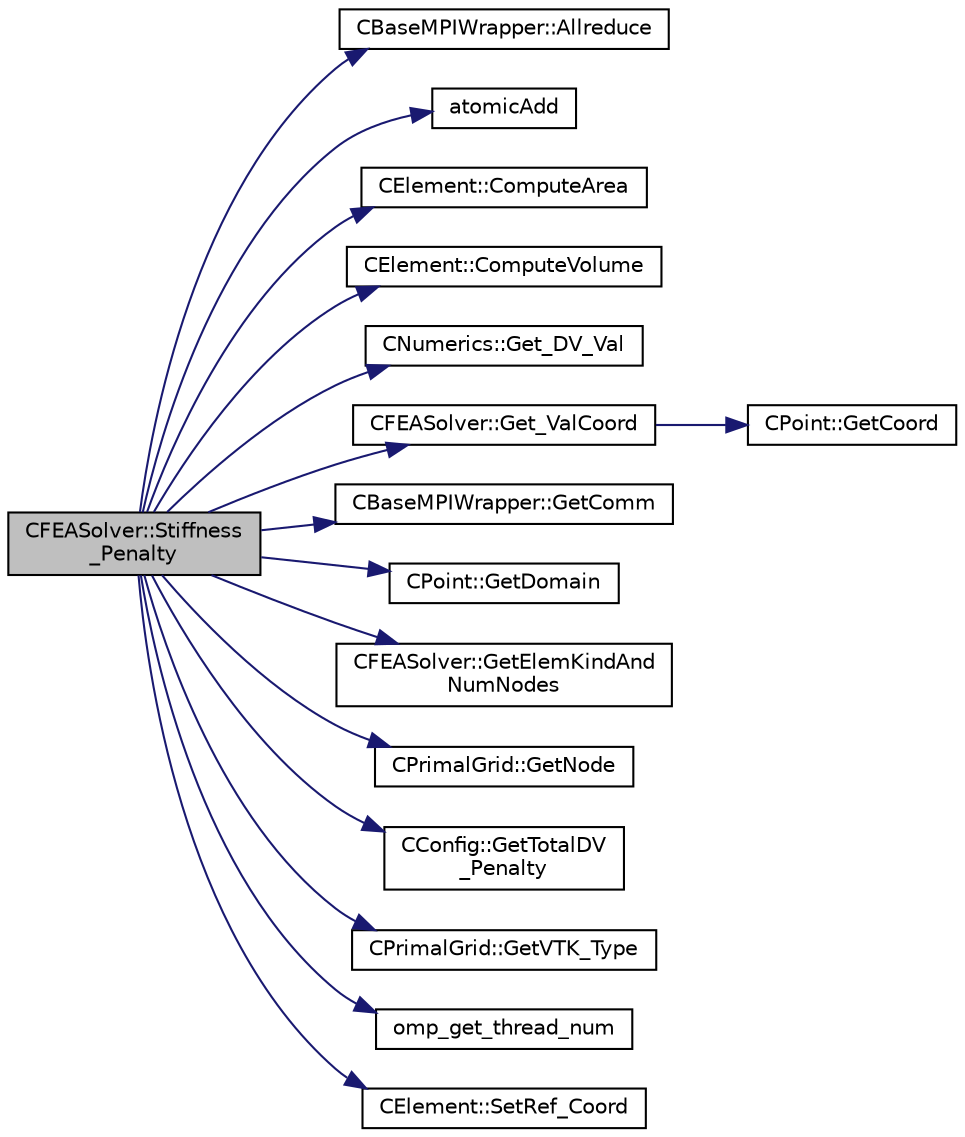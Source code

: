 digraph "CFEASolver::Stiffness_Penalty"
{
 // LATEX_PDF_SIZE
  edge [fontname="Helvetica",fontsize="10",labelfontname="Helvetica",labelfontsize="10"];
  node [fontname="Helvetica",fontsize="10",shape=record];
  rankdir="LR";
  Node1 [label="CFEASolver::Stiffness\l_Penalty",height=0.2,width=0.4,color="black", fillcolor="grey75", style="filled", fontcolor="black",tooltip="Compute the penalty due to the stiffness increase."];
  Node1 -> Node2 [color="midnightblue",fontsize="10",style="solid",fontname="Helvetica"];
  Node2 [label="CBaseMPIWrapper::Allreduce",height=0.2,width=0.4,color="black", fillcolor="white", style="filled",URL="$classCBaseMPIWrapper.html#a381d4b3738c09d92ee1ae9f89715b541",tooltip=" "];
  Node1 -> Node3 [color="midnightblue",fontsize="10",style="solid",fontname="Helvetica"];
  Node3 [label="atomicAdd",height=0.2,width=0.4,color="black", fillcolor="white", style="filled",URL="$omp__structure_8hpp.html#a9465b8cb1d384f41bbb5f3c04ec815de",tooltip="Atomically update a (shared) lhs value with a (local) rhs value."];
  Node1 -> Node4 [color="midnightblue",fontsize="10",style="solid",fontname="Helvetica"];
  Node4 [label="CElement::ComputeArea",height=0.2,width=0.4,color="black", fillcolor="white", style="filled",URL="$classCElement.html#af253267554a0e234993747dd5446537a",tooltip="Compute the value of the area of the element."];
  Node1 -> Node5 [color="midnightblue",fontsize="10",style="solid",fontname="Helvetica"];
  Node5 [label="CElement::ComputeVolume",height=0.2,width=0.4,color="black", fillcolor="white", style="filled",URL="$classCElement.html#ae86ec182eb42a61e95f8983a870dfcea",tooltip="Compute the value of the volume of the element."];
  Node1 -> Node6 [color="midnightblue",fontsize="10",style="solid",fontname="Helvetica"];
  Node6 [label="CNumerics::Get_DV_Val",height=0.2,width=0.4,color="black", fillcolor="white", style="filled",URL="$classCNumerics.html#a5e985e097e0977a62e027544e2540867",tooltip="A virtual member to retrieve the value of the design variables."];
  Node1 -> Node7 [color="midnightblue",fontsize="10",style="solid",fontname="Helvetica"];
  Node7 [label="CFEASolver::Get_ValCoord",height=0.2,width=0.4,color="black", fillcolor="white", style="filled",URL="$classCFEASolver.html#ad4309facfe4044d5f5a11209cc96c7eb",tooltip="Get the value of the reference coordinate to set on the element structure."];
  Node7 -> Node8 [color="midnightblue",fontsize="10",style="solid",fontname="Helvetica"];
  Node8 [label="CPoint::GetCoord",height=0.2,width=0.4,color="black", fillcolor="white", style="filled",URL="$classCPoint.html#ab16c29dd03911529cd73bf467c313179",tooltip="Get the coordinates dor the control volume."];
  Node1 -> Node9 [color="midnightblue",fontsize="10",style="solid",fontname="Helvetica"];
  Node9 [label="CBaseMPIWrapper::GetComm",height=0.2,width=0.4,color="black", fillcolor="white", style="filled",URL="$classCBaseMPIWrapper.html#a8154391fc3522954802889d81d4ef5da",tooltip=" "];
  Node1 -> Node10 [color="midnightblue",fontsize="10",style="solid",fontname="Helvetica"];
  Node10 [label="CPoint::GetDomain",height=0.2,width=0.4,color="black", fillcolor="white", style="filled",URL="$classCPoint.html#aa58a27b602e47ddcad22ae74a5c6bc81",tooltip="For parallel computation, its indicates if a point must be computed or not."];
  Node1 -> Node11 [color="midnightblue",fontsize="10",style="solid",fontname="Helvetica"];
  Node11 [label="CFEASolver::GetElemKindAnd\lNumNodes",height=0.2,width=0.4,color="black", fillcolor="white", style="filled",URL="$classCFEASolver.html#a69ff8e551924f4cfbad103287b4bb8bb",tooltip="Get the element container index and number of nodes of a given VTK type."];
  Node1 -> Node12 [color="midnightblue",fontsize="10",style="solid",fontname="Helvetica"];
  Node12 [label="CPrimalGrid::GetNode",height=0.2,width=0.4,color="black", fillcolor="white", style="filled",URL="$classCPrimalGrid.html#a6353b89f5a8a3948cd475da6152bf077",tooltip="Get the nodes shared by the primal grid element."];
  Node1 -> Node13 [color="midnightblue",fontsize="10",style="solid",fontname="Helvetica"];
  Node13 [label="CConfig::GetTotalDV\l_Penalty",height=0.2,width=0.4,color="black", fillcolor="white", style="filled",URL="$classCConfig.html#ab57c8a5cfefa627276bc42f11ee76d7e",tooltip="Get the penalty weight value for the objective function."];
  Node1 -> Node14 [color="midnightblue",fontsize="10",style="solid",fontname="Helvetica"];
  Node14 [label="CPrimalGrid::GetVTK_Type",height=0.2,width=0.4,color="black", fillcolor="white", style="filled",URL="$classCPrimalGrid.html#ad506ad8f97dd70d71c1ee6f407df4cf5",tooltip="Get VTK type."];
  Node1 -> Node15 [color="midnightblue",fontsize="10",style="solid",fontname="Helvetica"];
  Node15 [label="omp_get_thread_num",height=0.2,width=0.4,color="black", fillcolor="white", style="filled",URL="$omp__structure_8hpp.html#aad63dd7e34961dbbd2e8774e7f6bc2d0",tooltip="Index of current thread, akin to MPI rank."];
  Node1 -> Node16 [color="midnightblue",fontsize="10",style="solid",fontname="Helvetica"];
  Node16 [label="CElement::SetRef_Coord",height=0.2,width=0.4,color="black", fillcolor="white", style="filled",URL="$classCElement.html#a734f0ffdf9fc0d48f6add20fd6cd5cfe",tooltip="Set the value of the coordinate of the nodes in the reference configuration."];
}
